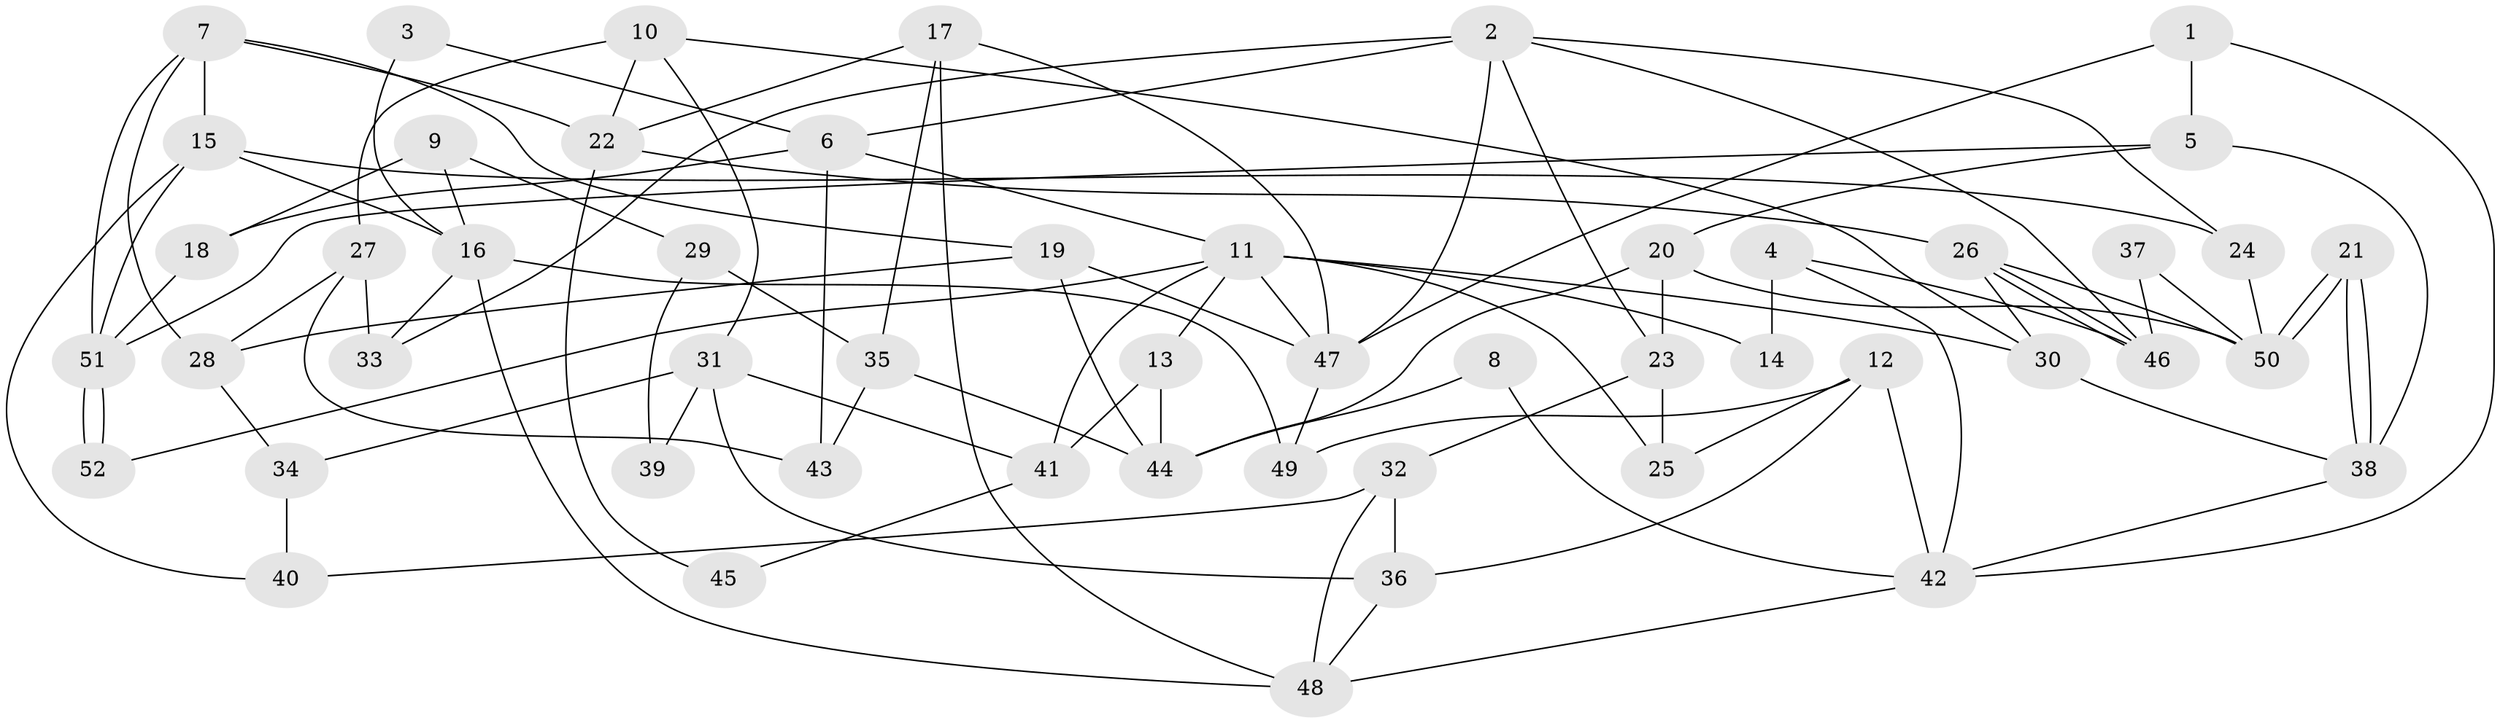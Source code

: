 // coarse degree distribution, {3: 0.16129032258064516, 8: 0.06451612903225806, 2: 0.16129032258064516, 6: 0.1935483870967742, 11: 0.03225806451612903, 4: 0.12903225806451613, 5: 0.12903225806451613, 7: 0.12903225806451613}
// Generated by graph-tools (version 1.1) at 2025/52/02/27/25 19:52:09]
// undirected, 52 vertices, 104 edges
graph export_dot {
graph [start="1"]
  node [color=gray90,style=filled];
  1;
  2;
  3;
  4;
  5;
  6;
  7;
  8;
  9;
  10;
  11;
  12;
  13;
  14;
  15;
  16;
  17;
  18;
  19;
  20;
  21;
  22;
  23;
  24;
  25;
  26;
  27;
  28;
  29;
  30;
  31;
  32;
  33;
  34;
  35;
  36;
  37;
  38;
  39;
  40;
  41;
  42;
  43;
  44;
  45;
  46;
  47;
  48;
  49;
  50;
  51;
  52;
  1 -- 5;
  1 -- 42;
  1 -- 47;
  2 -- 47;
  2 -- 23;
  2 -- 6;
  2 -- 24;
  2 -- 33;
  2 -- 46;
  3 -- 6;
  3 -- 16;
  4 -- 46;
  4 -- 42;
  4 -- 14;
  5 -- 51;
  5 -- 38;
  5 -- 20;
  6 -- 43;
  6 -- 11;
  6 -- 18;
  7 -- 19;
  7 -- 22;
  7 -- 15;
  7 -- 28;
  7 -- 51;
  8 -- 44;
  8 -- 42;
  9 -- 18;
  9 -- 16;
  9 -- 29;
  10 -- 22;
  10 -- 30;
  10 -- 27;
  10 -- 31;
  11 -- 47;
  11 -- 13;
  11 -- 14;
  11 -- 25;
  11 -- 30;
  11 -- 41;
  11 -- 52;
  12 -- 49;
  12 -- 25;
  12 -- 36;
  12 -- 42;
  13 -- 41;
  13 -- 44;
  15 -- 51;
  15 -- 16;
  15 -- 24;
  15 -- 40;
  16 -- 48;
  16 -- 33;
  16 -- 49;
  17 -- 48;
  17 -- 47;
  17 -- 22;
  17 -- 35;
  18 -- 51;
  19 -- 44;
  19 -- 28;
  19 -- 47;
  20 -- 50;
  20 -- 23;
  20 -- 44;
  21 -- 38;
  21 -- 38;
  21 -- 50;
  21 -- 50;
  22 -- 26;
  22 -- 45;
  23 -- 32;
  23 -- 25;
  24 -- 50;
  26 -- 50;
  26 -- 46;
  26 -- 46;
  26 -- 30;
  27 -- 33;
  27 -- 28;
  27 -- 43;
  28 -- 34;
  29 -- 35;
  29 -- 39;
  30 -- 38;
  31 -- 34;
  31 -- 36;
  31 -- 39;
  31 -- 41;
  32 -- 48;
  32 -- 36;
  32 -- 40;
  34 -- 40;
  35 -- 44;
  35 -- 43;
  36 -- 48;
  37 -- 50;
  37 -- 46;
  38 -- 42;
  41 -- 45;
  42 -- 48;
  47 -- 49;
  51 -- 52;
  51 -- 52;
}
